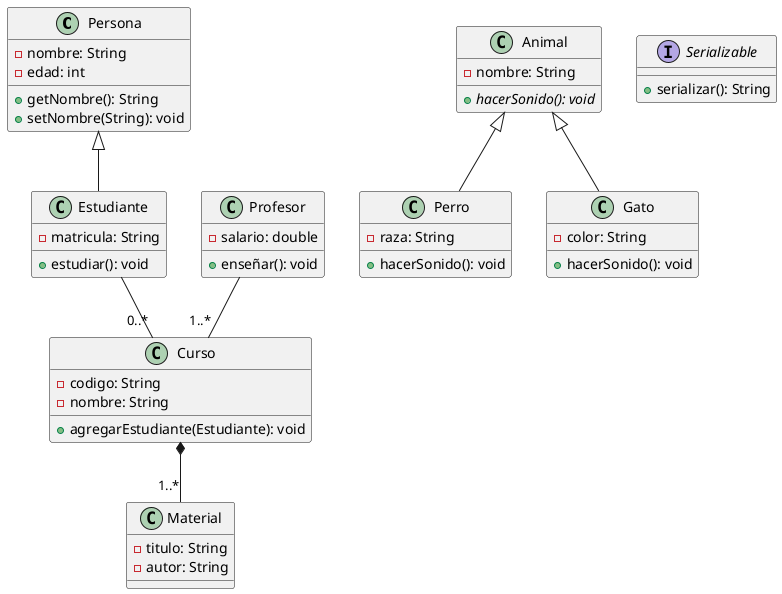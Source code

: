 @startuml
class Persona {
  - nombre: String  
  - edad: int  
  + getNombre(): String 
  + setNombre(String): void 
}
Persona <|-- Estudiante
class Estudiante {
  - matricula: String  
  + estudiar(): void 
}
Estudiante --  "0..*" Curso
class Profesor {
  - salario: double  
  + enseñar(): void 
}
Profesor --  "1..*" Curso
class Curso {
  - codigo: String  
  - nombre: String  
  + agregarEstudiante(Estudiante): void 
}
Curso *--  "1..*" Material
class Material {
  - titulo: String  
  - autor: String  
}
class Animal {
  - nombre: String  
  + hacerSonido(): void {abstract}
}
Animal <|-- Perro
Animal <|-- Gato
class Perro {
  - raza: String  
  + hacerSonido(): void 
}
class Gato {
  - color: String  
  + hacerSonido(): void 
}
interface Serializable {
  + serializar(): String
}
@enduml